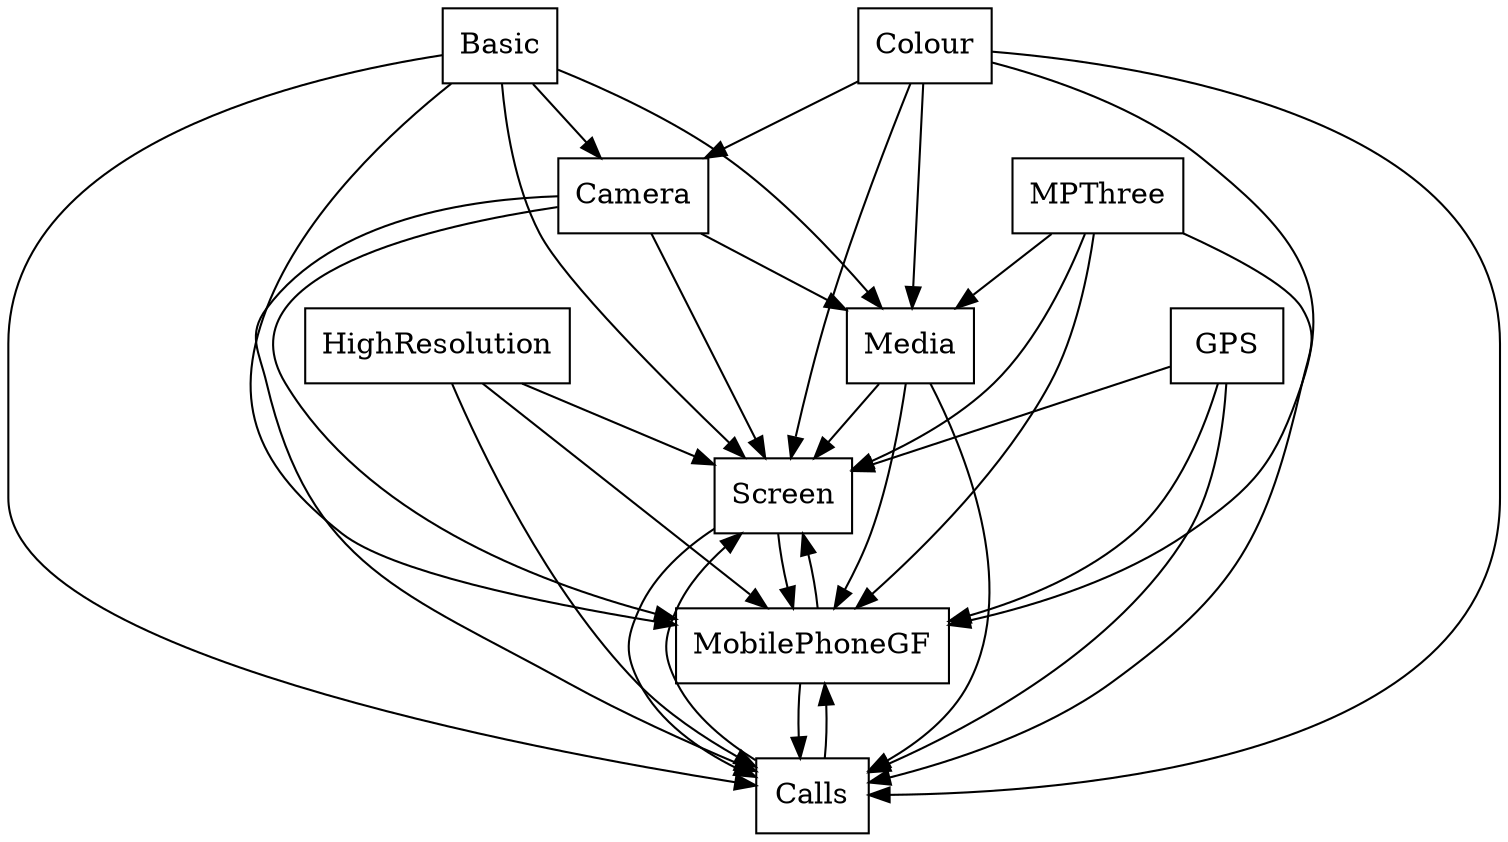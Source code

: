 digraph{
graph [rankdir=TB];
node [shape=box];
edge [arrowhead=normal];
0[label="Screen",]
1[label="Basic",]
2[label="Colour",]
3[label="Media",]
4[label="MobilePhoneGF",]
5[label="Camera",]
6[label="MPThree",]
7[label="GPS",]
8[label="Calls",]
9[label="HighResolution",]
0->4[label="",]
0->8[label="",]
1->0[label="",]
1->3[label="",]
1->4[label="",]
1->5[label="",]
1->8[label="",]
2->0[label="",]
2->3[label="",]
2->4[label="",]
2->5[label="",]
2->8[label="",]
3->0[label="",]
3->4[label="",]
3->8[label="",]
4->0[label="",]
4->8[label="",]
5->0[label="",]
5->3[label="",]
5->4[label="",]
5->8[label="",]
6->0[label="",]
6->3[label="",]
6->4[label="",]
6->8[label="",]
7->0[label="",]
7->4[label="",]
7->8[label="",]
8->0[label="",]
8->4[label="",]
9->0[label="",]
9->4[label="",]
9->8[label="",]
}
